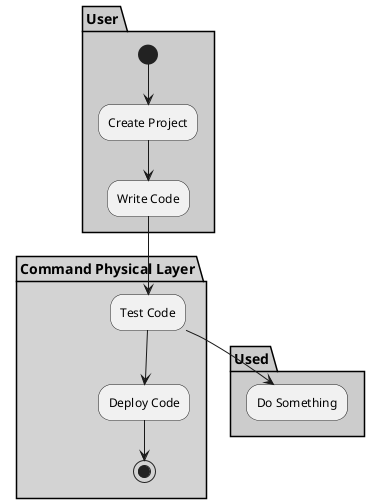 @startuml

partition "Command Physical Layer" {

}

partition User #cccccc {
  (*) --> "Create Project"
  --> "Write Code"
}

partition "Command Physical Layer" #lightgray {
  "Write Code" --> "Test Code"
  "Test Code" --> "Deploy Code"
  "Deploy Code" --> (*)
}

partition Used #cccccc {
  "Test Code" --> "Do Something"
}

@enduml
